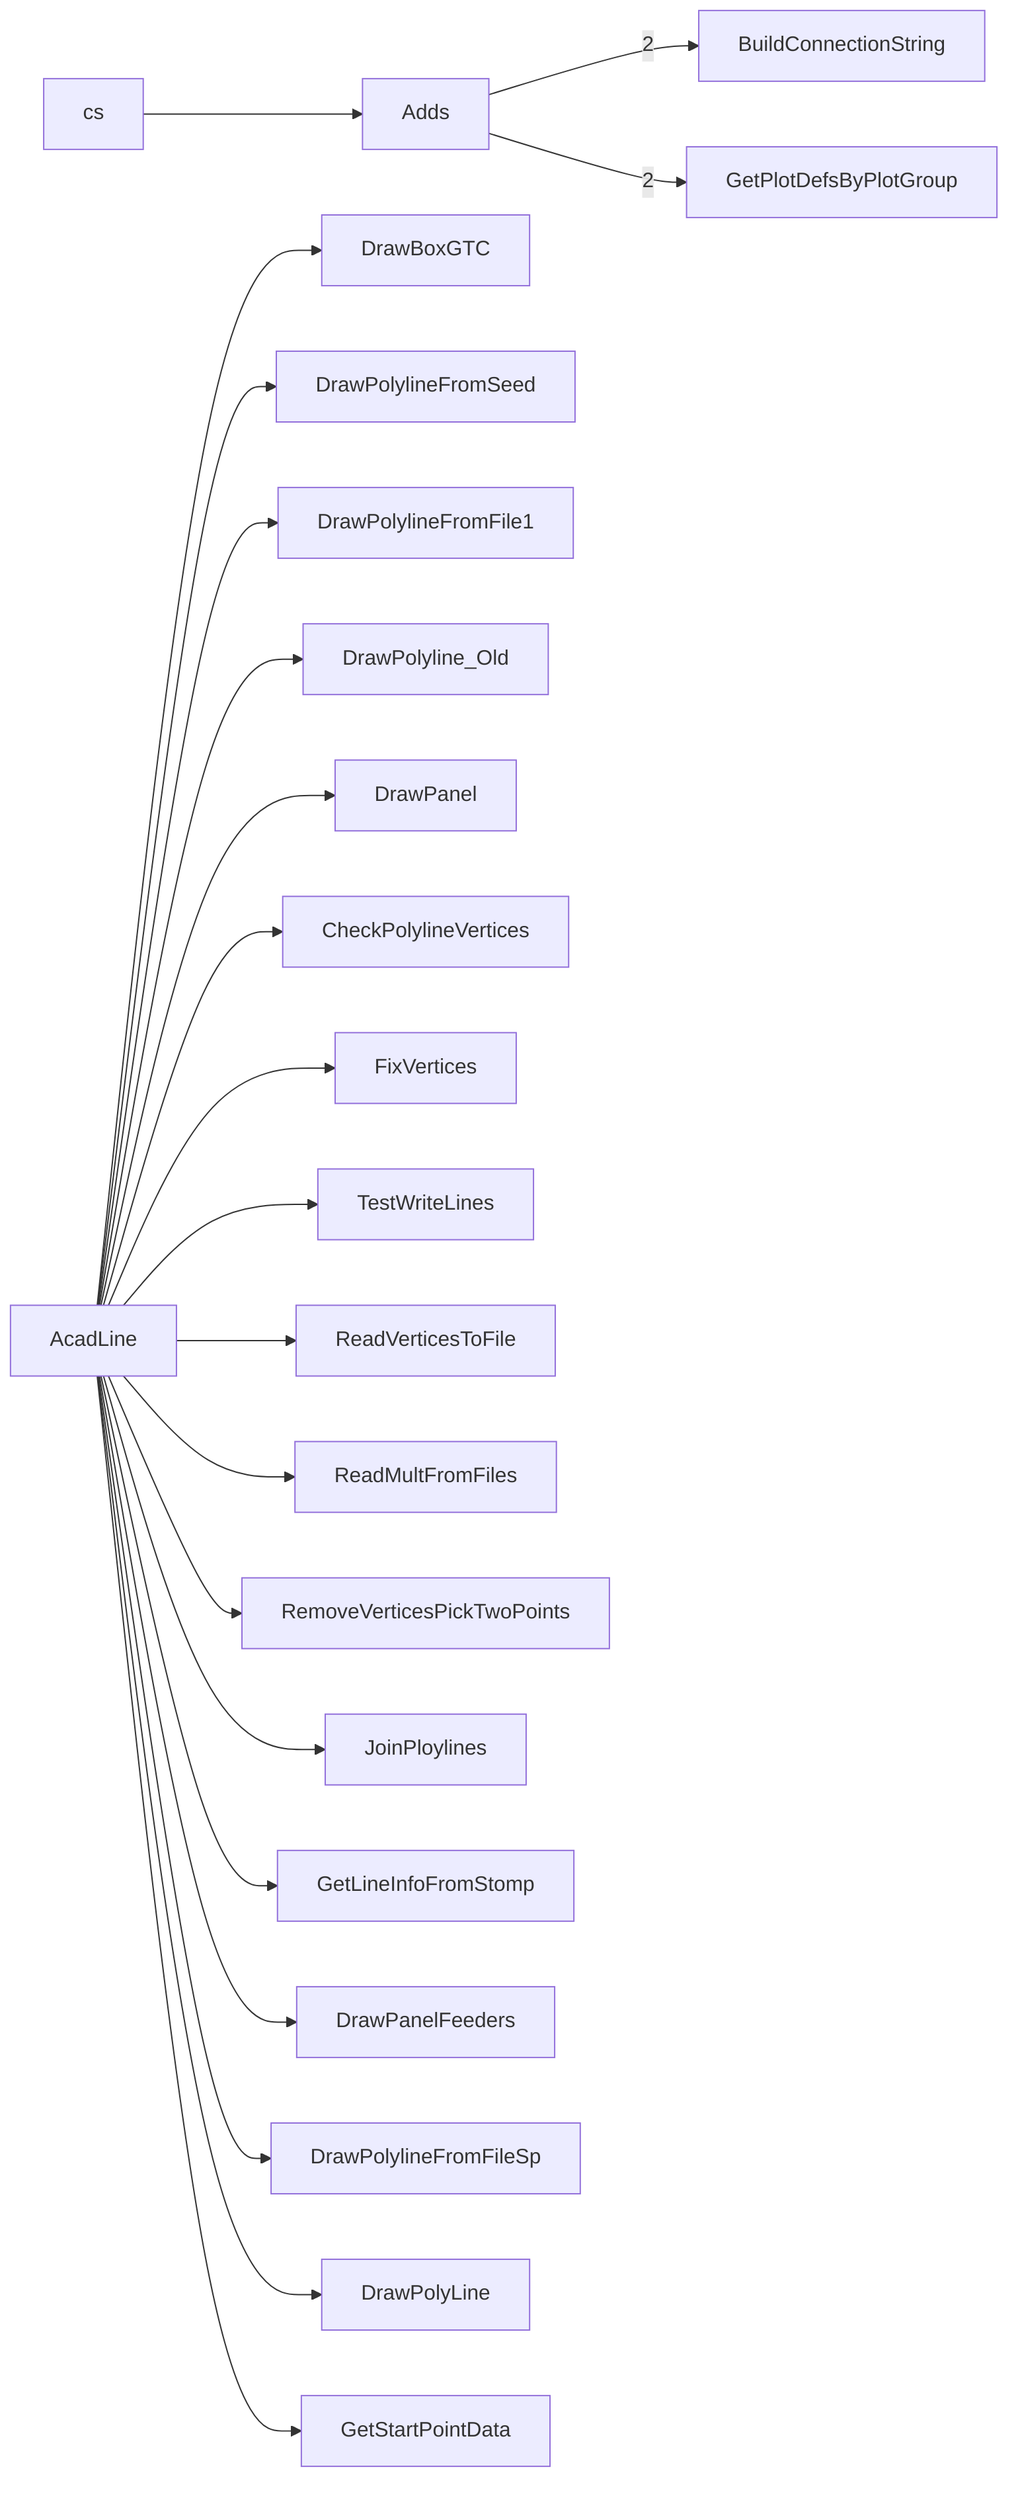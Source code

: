 graph LR
    Adds["Adds"]
    BuildConnectionString["BuildConnectionString"]
    Adds -->|2| BuildConnectionString
    GetPlotDefsByPlotGroup["GetPlotDefsByPlotGroup"]
    Adds -->|2| GetPlotDefsByPlotGroup
    cs["cs"]
    cs --> Adds
    AcadLine["AcadLine"]
    DrawBoxGTC["DrawBoxGTC"]
    AcadLine --> DrawBoxGTC
    DrawPolylineFromSeed["DrawPolylineFromSeed"]
    AcadLine --> DrawPolylineFromSeed
    DrawPolylineFromFile1["DrawPolylineFromFile1"]
    AcadLine --> DrawPolylineFromFile1
    DrawPolyline_Old["DrawPolyline_Old"]
    AcadLine --> DrawPolyline_Old
    DrawPanel["DrawPanel"]
    AcadLine --> DrawPanel
    CheckPolylineVertices["CheckPolylineVertices"]
    AcadLine --> CheckPolylineVertices
    FixVertices["FixVertices"]
    AcadLine --> FixVertices
    TestWriteLines["TestWriteLines"]
    AcadLine --> TestWriteLines
    ReadVerticesToFile["ReadVerticesToFile"]
    AcadLine --> ReadVerticesToFile
    ReadMultFromFiles["ReadMultFromFiles"]
    AcadLine --> ReadMultFromFiles
    RemoveVerticesPickTwoPoints["RemoveVerticesPickTwoPoints"]
    AcadLine --> RemoveVerticesPickTwoPoints
    JoinPloylines["JoinPloylines"]
    AcadLine --> JoinPloylines
    GetLineInfoFromStomp["GetLineInfoFromStomp"]
    AcadLine --> GetLineInfoFromStomp
    DrawPanelFeeders["DrawPanelFeeders"]
    AcadLine --> DrawPanelFeeders
    DrawPolylineFromFileSp["DrawPolylineFromFileSp"]
    AcadLine --> DrawPolylineFromFileSp
    DrawPolyLine["DrawPolyLine"]
    AcadLine --> DrawPolyLine
    GetStartPointData["GetStartPointData"]
    AcadLine --> GetStartPointData
